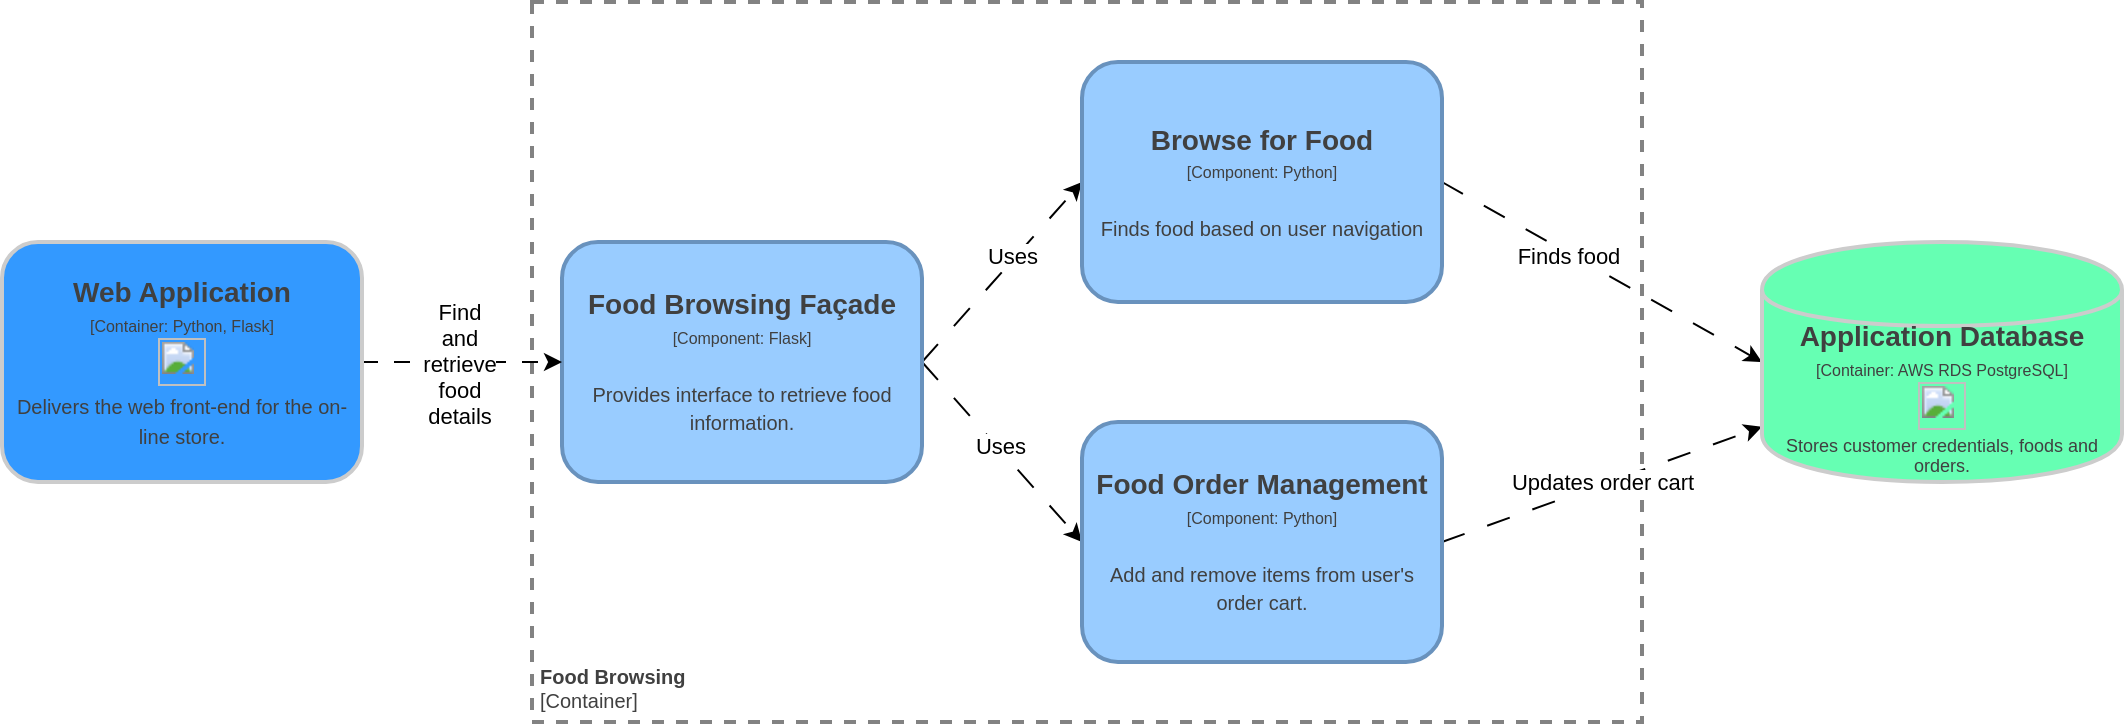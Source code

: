 <mxfile version="24.4.0" type="device">
  <diagram name="Page-1" id="Rh-HeQQqGaOiUNq3bMzJ">
    <mxGraphModel dx="954" dy="644" grid="1" gridSize="10" guides="1" tooltips="1" connect="1" arrows="1" fold="1" page="1" pageScale="1" pageWidth="1169" pageHeight="827" math="0" shadow="0">
      <root>
        <mxCell id="0" />
        <mxCell id="1" parent="0" />
        <object label="&lt;font style=&quot;font-size: 10px&quot;&gt;&lt;b&gt;%name%&lt;/b&gt;&lt;br style=&quot;font-size: 10px&quot;&gt;[Container]&lt;/font&gt;" placeholders="1" name="Food Browsing" id="rTCtbeZWByj3moGQfVYb-1">
          <mxCell style="rounded=0;whiteSpace=wrap;html=1;strokeColor=#828282;fillColor=none;fontColor=#404040;align=left;labelPosition=center;verticalLabelPosition=middle;verticalAlign=bottom;dashed=1;strokeWidth=2;perimeterSpacing=0;spacing=4;spacingTop=0;fontSize=10;container=0;rotatable=0;metaEdit=1;allowArrows=0;" vertex="1" parent="1">
            <mxGeometry x="325" y="80" width="555" height="360" as="geometry">
              <mxRectangle x="560" y="40" width="110" height="30" as="alternateBounds" />
            </mxGeometry>
          </mxCell>
        </object>
        <mxCell id="rTCtbeZWByj3moGQfVYb-15" style="rounded=0;orthogonalLoop=1;jettySize=auto;html=1;exitX=1;exitY=0.5;exitDx=0;exitDy=0;entryX=0;entryY=0.5;entryDx=0;entryDy=0;dashed=1;dashPattern=12 12;" edge="1" parent="1" source="rTCtbeZWByj3moGQfVYb-2" target="rTCtbeZWByj3moGQfVYb-5">
          <mxGeometry relative="1" as="geometry" />
        </mxCell>
        <mxCell id="rTCtbeZWByj3moGQfVYb-16" value="Uses" style="edgeLabel;html=1;align=center;verticalAlign=middle;resizable=0;points=[];" vertex="1" connectable="0" parent="rTCtbeZWByj3moGQfVYb-15">
          <mxGeometry x="0.149" y="2" relative="1" as="geometry">
            <mxPoint as="offset" />
          </mxGeometry>
        </mxCell>
        <mxCell id="rTCtbeZWByj3moGQfVYb-17" style="rounded=0;orthogonalLoop=1;jettySize=auto;html=1;exitX=1;exitY=0.5;exitDx=0;exitDy=0;entryX=0;entryY=0.5;entryDx=0;entryDy=0;dashed=1;dashPattern=12 12;" edge="1" parent="1" source="rTCtbeZWByj3moGQfVYb-2" target="rTCtbeZWByj3moGQfVYb-6">
          <mxGeometry relative="1" as="geometry" />
        </mxCell>
        <mxCell id="rTCtbeZWByj3moGQfVYb-18" value="Uses" style="edgeLabel;html=1;align=center;verticalAlign=middle;resizable=0;points=[];" vertex="1" connectable="0" parent="rTCtbeZWByj3moGQfVYb-17">
          <mxGeometry x="-0.043" y="2" relative="1" as="geometry">
            <mxPoint x="-1" as="offset" />
          </mxGeometry>
        </mxCell>
        <object label="&lt;div&gt;&lt;span style=&quot;font-size: 14px&quot;&gt;&lt;b&gt;%name%&lt;/b&gt;&lt;/span&gt;&lt;/div&gt;&lt;div&gt;&lt;span style=&quot;font-size: 8px&quot;&gt;[Component: %technology%]&lt;/span&gt;&lt;/div&gt;&lt;div&gt;&lt;span style=&quot;font-size: 8px&quot;&gt;&lt;br&gt;&lt;/span&gt;&lt;/div&gt;&lt;div&gt;&lt;font size=&quot;1&quot;&gt;%description%&lt;/font&gt;&lt;/div&gt;" placeholders="1" name="Food Browsing Façade" technology="Flask" description="Provides interface to retrieve food information." id="rTCtbeZWByj3moGQfVYb-2">
          <mxCell style="rounded=1;whiteSpace=wrap;html=1;fillColor=#99CCFF;fontColor=#404040;strokeColor=#6992BD;resizable=0;rotatable=0;strokeWidth=2;metaEdit=1;allowArrows=0;" vertex="1" parent="1">
            <mxGeometry x="340" y="200" width="180" height="120" as="geometry" />
          </mxCell>
        </object>
        <mxCell id="rTCtbeZWByj3moGQfVYb-13" style="rounded=0;orthogonalLoop=1;jettySize=auto;html=1;exitX=1;exitY=0.5;exitDx=0;exitDy=0;entryX=0;entryY=0.5;entryDx=0;entryDy=0;dashed=1;dashPattern=12 12;" edge="1" parent="1" source="rTCtbeZWByj3moGQfVYb-5" target="rTCtbeZWByj3moGQfVYb-8">
          <mxGeometry relative="1" as="geometry" />
        </mxCell>
        <mxCell id="rTCtbeZWByj3moGQfVYb-14" value="Finds food" style="edgeLabel;html=1;align=center;verticalAlign=middle;resizable=0;points=[];" vertex="1" connectable="0" parent="rTCtbeZWByj3moGQfVYb-13">
          <mxGeometry x="-0.212" y="-1" relative="1" as="geometry">
            <mxPoint as="offset" />
          </mxGeometry>
        </mxCell>
        <object label="&lt;div&gt;&lt;span style=&quot;font-size: 14px&quot;&gt;&lt;b&gt;%name%&lt;/b&gt;&lt;/span&gt;&lt;/div&gt;&lt;div&gt;&lt;span style=&quot;font-size: 8px&quot;&gt;[Component: %technology%]&lt;/span&gt;&lt;/div&gt;&lt;div&gt;&lt;span style=&quot;font-size: 8px&quot;&gt;&lt;br&gt;&lt;/span&gt;&lt;/div&gt;&lt;div&gt;&lt;font size=&quot;1&quot;&gt;%description%&lt;/font&gt;&lt;/div&gt;" placeholders="1" name="Browse for Food" technology="Python" description="Finds food based on user navigation" id="rTCtbeZWByj3moGQfVYb-5">
          <mxCell style="rounded=1;whiteSpace=wrap;html=1;fillColor=#99CCFF;fontColor=#404040;strokeColor=#6992BD;resizable=0;rotatable=0;strokeWidth=2;metaEdit=1;allowArrows=0;" vertex="1" parent="1">
            <mxGeometry x="600" y="110" width="180" height="120" as="geometry" />
          </mxCell>
        </object>
        <mxCell id="rTCtbeZWByj3moGQfVYb-11" style="rounded=0;orthogonalLoop=1;jettySize=auto;html=1;exitX=1;exitY=0.5;exitDx=0;exitDy=0;dashed=1;dashPattern=12 12;" edge="1" parent="1" source="rTCtbeZWByj3moGQfVYb-6" target="rTCtbeZWByj3moGQfVYb-8">
          <mxGeometry relative="1" as="geometry" />
        </mxCell>
        <mxCell id="rTCtbeZWByj3moGQfVYb-12" value="Updates order cart" style="edgeLabel;html=1;align=center;verticalAlign=middle;resizable=0;points=[];" vertex="1" connectable="0" parent="rTCtbeZWByj3moGQfVYb-11">
          <mxGeometry x="0.415" y="1" relative="1" as="geometry">
            <mxPoint x="-33" y="12" as="offset" />
          </mxGeometry>
        </mxCell>
        <object label="&lt;div&gt;&lt;span style=&quot;font-size: 14px&quot;&gt;&lt;b&gt;%name%&lt;/b&gt;&lt;/span&gt;&lt;/div&gt;&lt;div&gt;&lt;span style=&quot;font-size: 8px&quot;&gt;[Component: %technology%]&lt;/span&gt;&lt;/div&gt;&lt;div&gt;&lt;span style=&quot;font-size: 8px&quot;&gt;&lt;br&gt;&lt;/span&gt;&lt;/div&gt;&lt;div&gt;&lt;font size=&quot;1&quot;&gt;%description%&lt;/font&gt;&lt;/div&gt;" placeholders="1" name="Food Order Management" technology="Python" description="Add and remove items from user&#39;s order cart." id="rTCtbeZWByj3moGQfVYb-6">
          <mxCell style="rounded=1;whiteSpace=wrap;html=1;fillColor=#99CCFF;fontColor=#404040;strokeColor=#6992BD;resizable=0;rotatable=0;strokeWidth=2;metaEdit=1;allowArrows=0;" vertex="1" parent="1">
            <mxGeometry x="600" y="290" width="180" height="120" as="geometry" />
          </mxCell>
        </object>
        <mxCell id="rTCtbeZWByj3moGQfVYb-9" style="edgeStyle=orthogonalEdgeStyle;rounded=0;orthogonalLoop=1;jettySize=auto;html=1;exitX=1;exitY=0.5;exitDx=0;exitDy=0;dashed=1;dashPattern=8 8;" edge="1" parent="1" source="rTCtbeZWByj3moGQfVYb-7" target="rTCtbeZWByj3moGQfVYb-2">
          <mxGeometry relative="1" as="geometry" />
        </mxCell>
        <mxCell id="rTCtbeZWByj3moGQfVYb-10" value="Find and retrieve food details" style="edgeLabel;html=1;align=center;verticalAlign=middle;resizable=1;points=[];whiteSpace=wrap;" vertex="1" connectable="0" parent="rTCtbeZWByj3moGQfVYb-9">
          <mxGeometry x="-0.02" y="-1" relative="1" as="geometry">
            <mxPoint as="offset" />
          </mxGeometry>
        </mxCell>
        <object label="&lt;div&gt;&lt;span style=&quot;font-size: 14px&quot;&gt;&lt;b&gt;%name%&lt;/b&gt;&lt;/span&gt;&lt;/div&gt;&lt;div&gt;&lt;span style=&quot;font-size: 8px&quot;&gt;[Container: %technology%]&lt;/span&gt;&lt;/div&gt;&lt;div&gt;&lt;span style=&quot;font-size: 8px&quot;&gt;%technology-img-tag%&lt;/span&gt;&lt;/div&gt;&lt;div&gt;&lt;font size=&quot;1&quot;&gt;%description%&lt;/font&gt;&lt;/div&gt;" placeholders="1" name="Web Application" technology="Python, Flask" description="Delivers the web front-end for the on-line store." technology-img-tag="&lt;img src=&quot;https://upload.wikimedia.org/wikipedia/commons/c/c3/Python-logo-notext.svg&quot; width=&quot;24&quot; height=&quot;24&quot;&gt;" id="rTCtbeZWByj3moGQfVYb-7">
          <mxCell style="rounded=1;whiteSpace=wrap;html=1;fillColor=#3399FF;fontColor=#404040;strokeColor=#CCCCCC;resizable=0;rotatable=0;strokeWidth=2;metaEdit=1;allowArrows=0;" vertex="1" parent="1">
            <mxGeometry x="60" y="200" width="180" height="120" as="geometry" />
          </mxCell>
        </object>
        <object label="&lt;div&gt;&lt;b style=&quot;font-size: 14px&quot;&gt;%name%&lt;/b&gt;&lt;br&gt;&lt;/div&gt;&lt;div style=&quot;font-size: 12px&quot;&gt;&lt;font style=&quot;font-size: 8px&quot;&gt;[Container: %technology%]&lt;/font&gt;&lt;/div&gt;&lt;div style=&quot;font-size: 8px&quot;&gt;&lt;font style=&quot;line-height: 9.6px&quot;&gt;%technology-img-tag%&lt;br&gt;&lt;/font&gt;&lt;/div&gt;&lt;div&gt;&lt;font&gt;%description%&lt;/font&gt;&lt;/div&gt;" placeholders="1" name="Application Database" description="Stores customer credentials, foods and orders." technology="AWS RDS PostgreSQL" technology-img-tag="&lt;img src=&quot;https://upload.wikimedia.org/wikipedia/commons/2/29/Postgresql_elephant.svg&quot; width=&quot;24&quot; height=&quot;24&quot;&gt;" id="rTCtbeZWByj3moGQfVYb-8">
          <mxCell style="shape=cylinder;whiteSpace=wrap;html=1;boundedLbl=1;backgroundOutline=1;strokeColor=#CCCCCC;strokeWidth=2;fillColor=#66FFB3;fontSize=9;fontColor=#404040;align=center;resizable=0;rotatable=0;verticalAlign=middle;spacing=2;metaEdit=1;allowArrows=0;" vertex="1" parent="1">
            <mxGeometry x="940" y="200" width="180" height="120" as="geometry" />
          </mxCell>
        </object>
      </root>
    </mxGraphModel>
  </diagram>
</mxfile>
